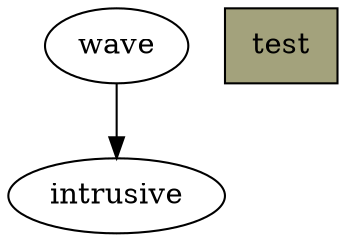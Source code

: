 digraph boost {
  "wave" -> "intrusive";
  "test" [style="filled" fillcolor="#A3A27C" shape="box"];
 }
